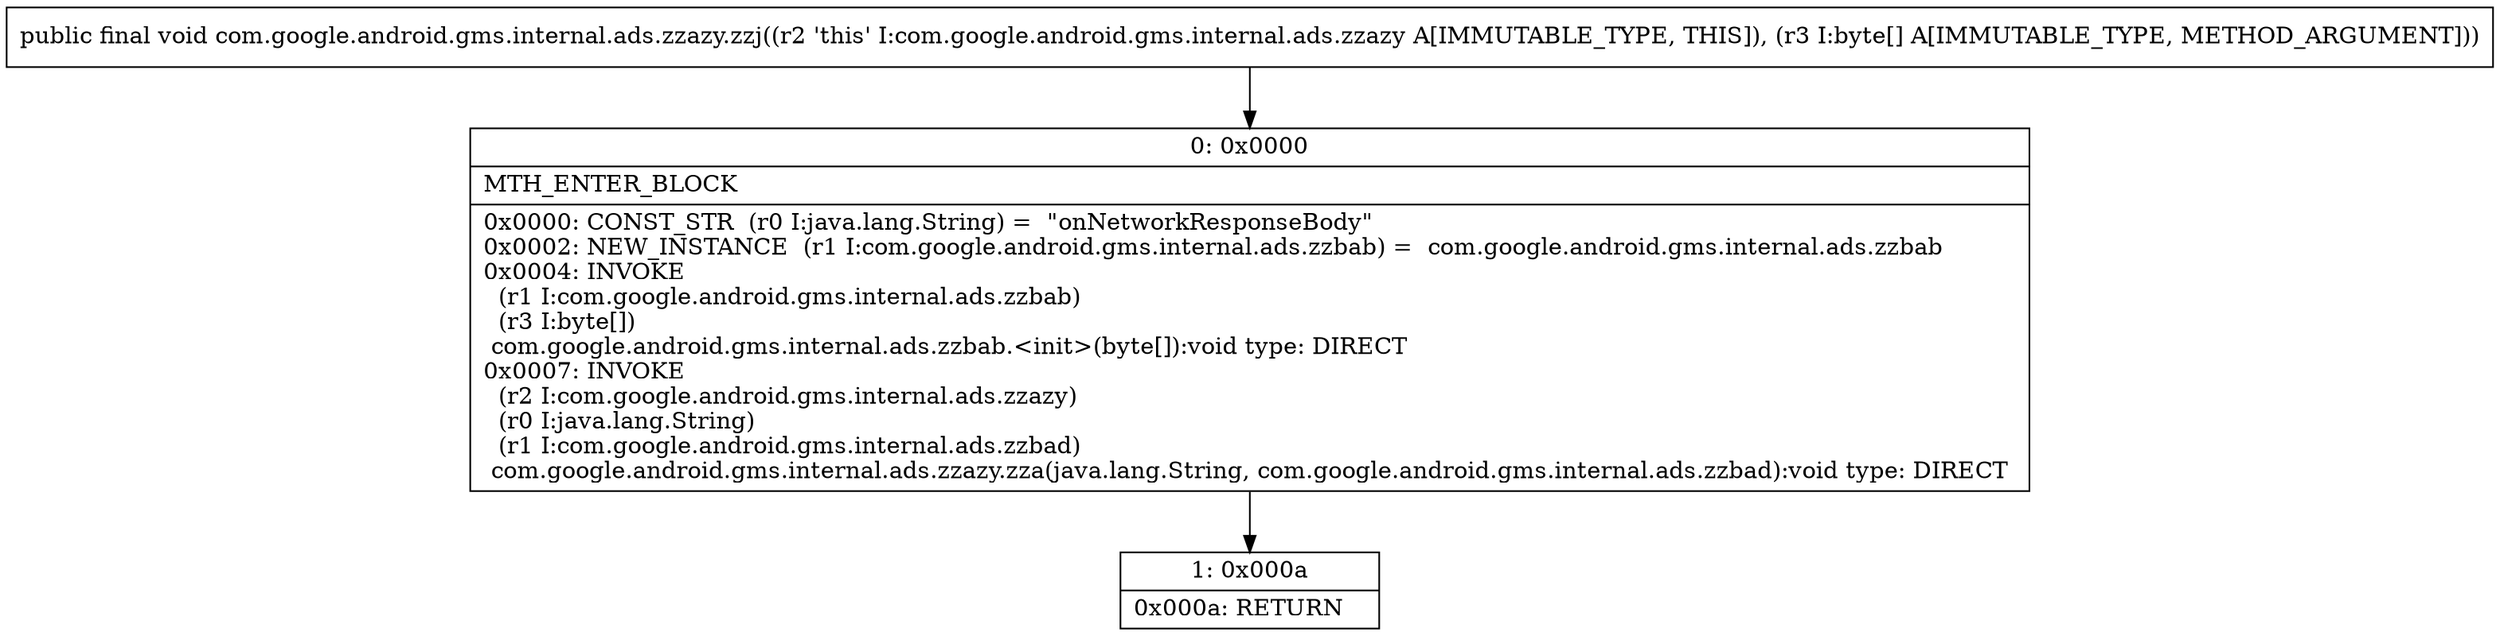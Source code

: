 digraph "CFG forcom.google.android.gms.internal.ads.zzazy.zzj([B)V" {
Node_0 [shape=record,label="{0\:\ 0x0000|MTH_ENTER_BLOCK\l|0x0000: CONST_STR  (r0 I:java.lang.String) =  \"onNetworkResponseBody\" \l0x0002: NEW_INSTANCE  (r1 I:com.google.android.gms.internal.ads.zzbab) =  com.google.android.gms.internal.ads.zzbab \l0x0004: INVOKE  \l  (r1 I:com.google.android.gms.internal.ads.zzbab)\l  (r3 I:byte[])\l com.google.android.gms.internal.ads.zzbab.\<init\>(byte[]):void type: DIRECT \l0x0007: INVOKE  \l  (r2 I:com.google.android.gms.internal.ads.zzazy)\l  (r0 I:java.lang.String)\l  (r1 I:com.google.android.gms.internal.ads.zzbad)\l com.google.android.gms.internal.ads.zzazy.zza(java.lang.String, com.google.android.gms.internal.ads.zzbad):void type: DIRECT \l}"];
Node_1 [shape=record,label="{1\:\ 0x000a|0x000a: RETURN   \l}"];
MethodNode[shape=record,label="{public final void com.google.android.gms.internal.ads.zzazy.zzj((r2 'this' I:com.google.android.gms.internal.ads.zzazy A[IMMUTABLE_TYPE, THIS]), (r3 I:byte[] A[IMMUTABLE_TYPE, METHOD_ARGUMENT])) }"];
MethodNode -> Node_0;
Node_0 -> Node_1;
}

